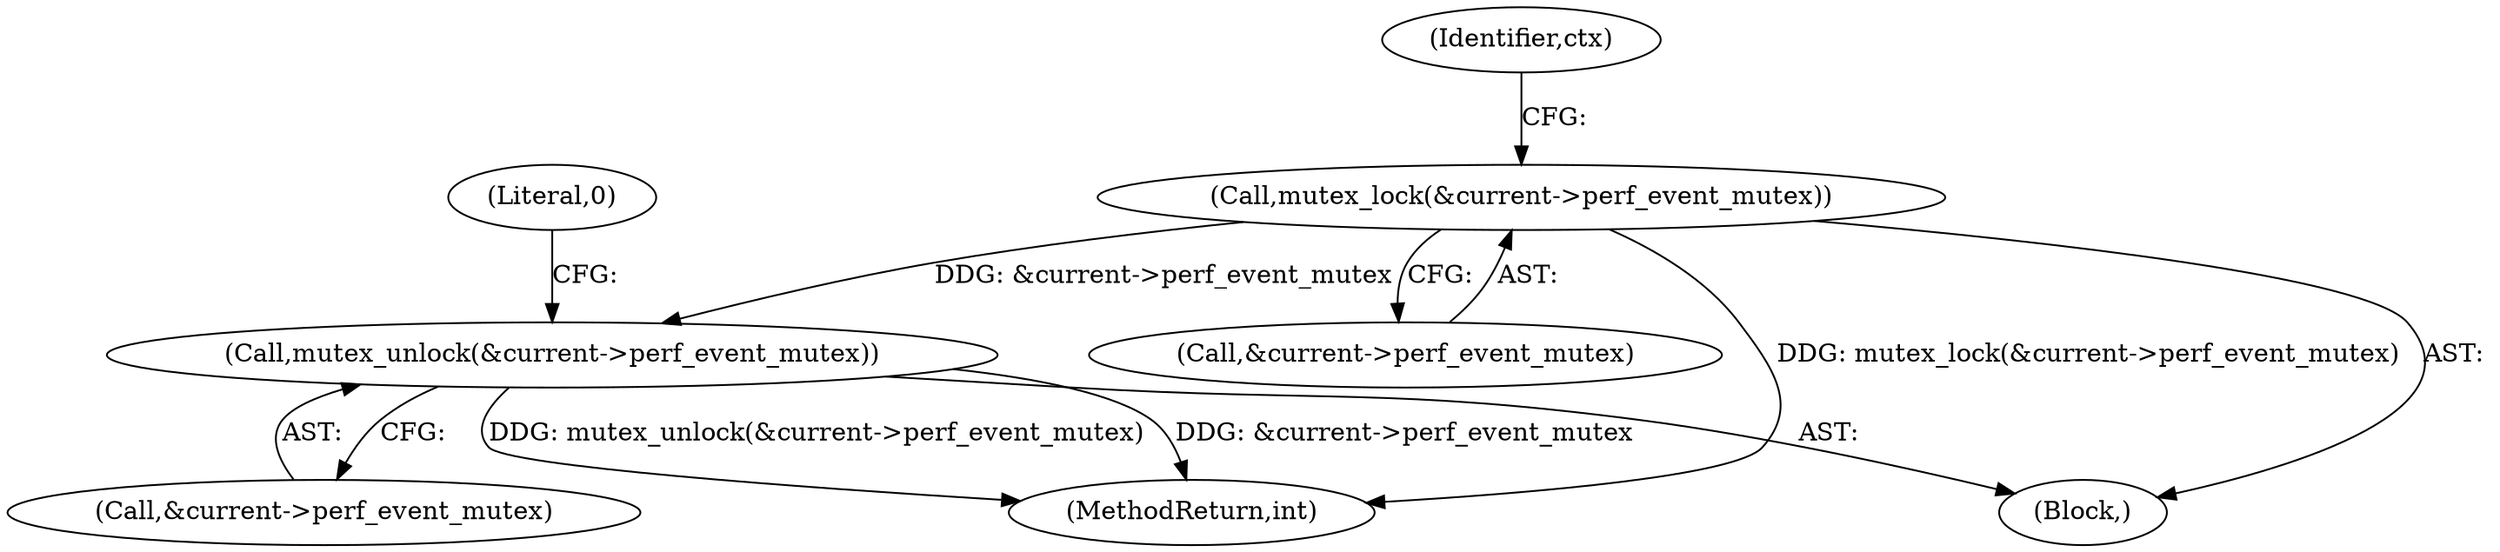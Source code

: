 digraph "0_linux_f63a8daa5812afef4f06c962351687e1ff9ccb2b_7@API" {
"1000105" [label="(Call,mutex_lock(&current->perf_event_mutex))"];
"1000121" [label="(Call,mutex_unlock(&current->perf_event_mutex))"];
"1000106" [label="(Call,&current->perf_event_mutex)"];
"1000105" [label="(Call,mutex_lock(&current->perf_event_mutex))"];
"1000121" [label="(Call,mutex_unlock(&current->perf_event_mutex))"];
"1000128" [label="(MethodReturn,int)"];
"1000112" [label="(Identifier,ctx)"];
"1000127" [label="(Literal,0)"];
"1000122" [label="(Call,&current->perf_event_mutex)"];
"1000102" [label="(Block,)"];
"1000105" -> "1000102"  [label="AST: "];
"1000105" -> "1000106"  [label="CFG: "];
"1000106" -> "1000105"  [label="AST: "];
"1000112" -> "1000105"  [label="CFG: "];
"1000105" -> "1000128"  [label="DDG: mutex_lock(&current->perf_event_mutex)"];
"1000105" -> "1000121"  [label="DDG: &current->perf_event_mutex"];
"1000121" -> "1000102"  [label="AST: "];
"1000121" -> "1000122"  [label="CFG: "];
"1000122" -> "1000121"  [label="AST: "];
"1000127" -> "1000121"  [label="CFG: "];
"1000121" -> "1000128"  [label="DDG: &current->perf_event_mutex"];
"1000121" -> "1000128"  [label="DDG: mutex_unlock(&current->perf_event_mutex)"];
}
